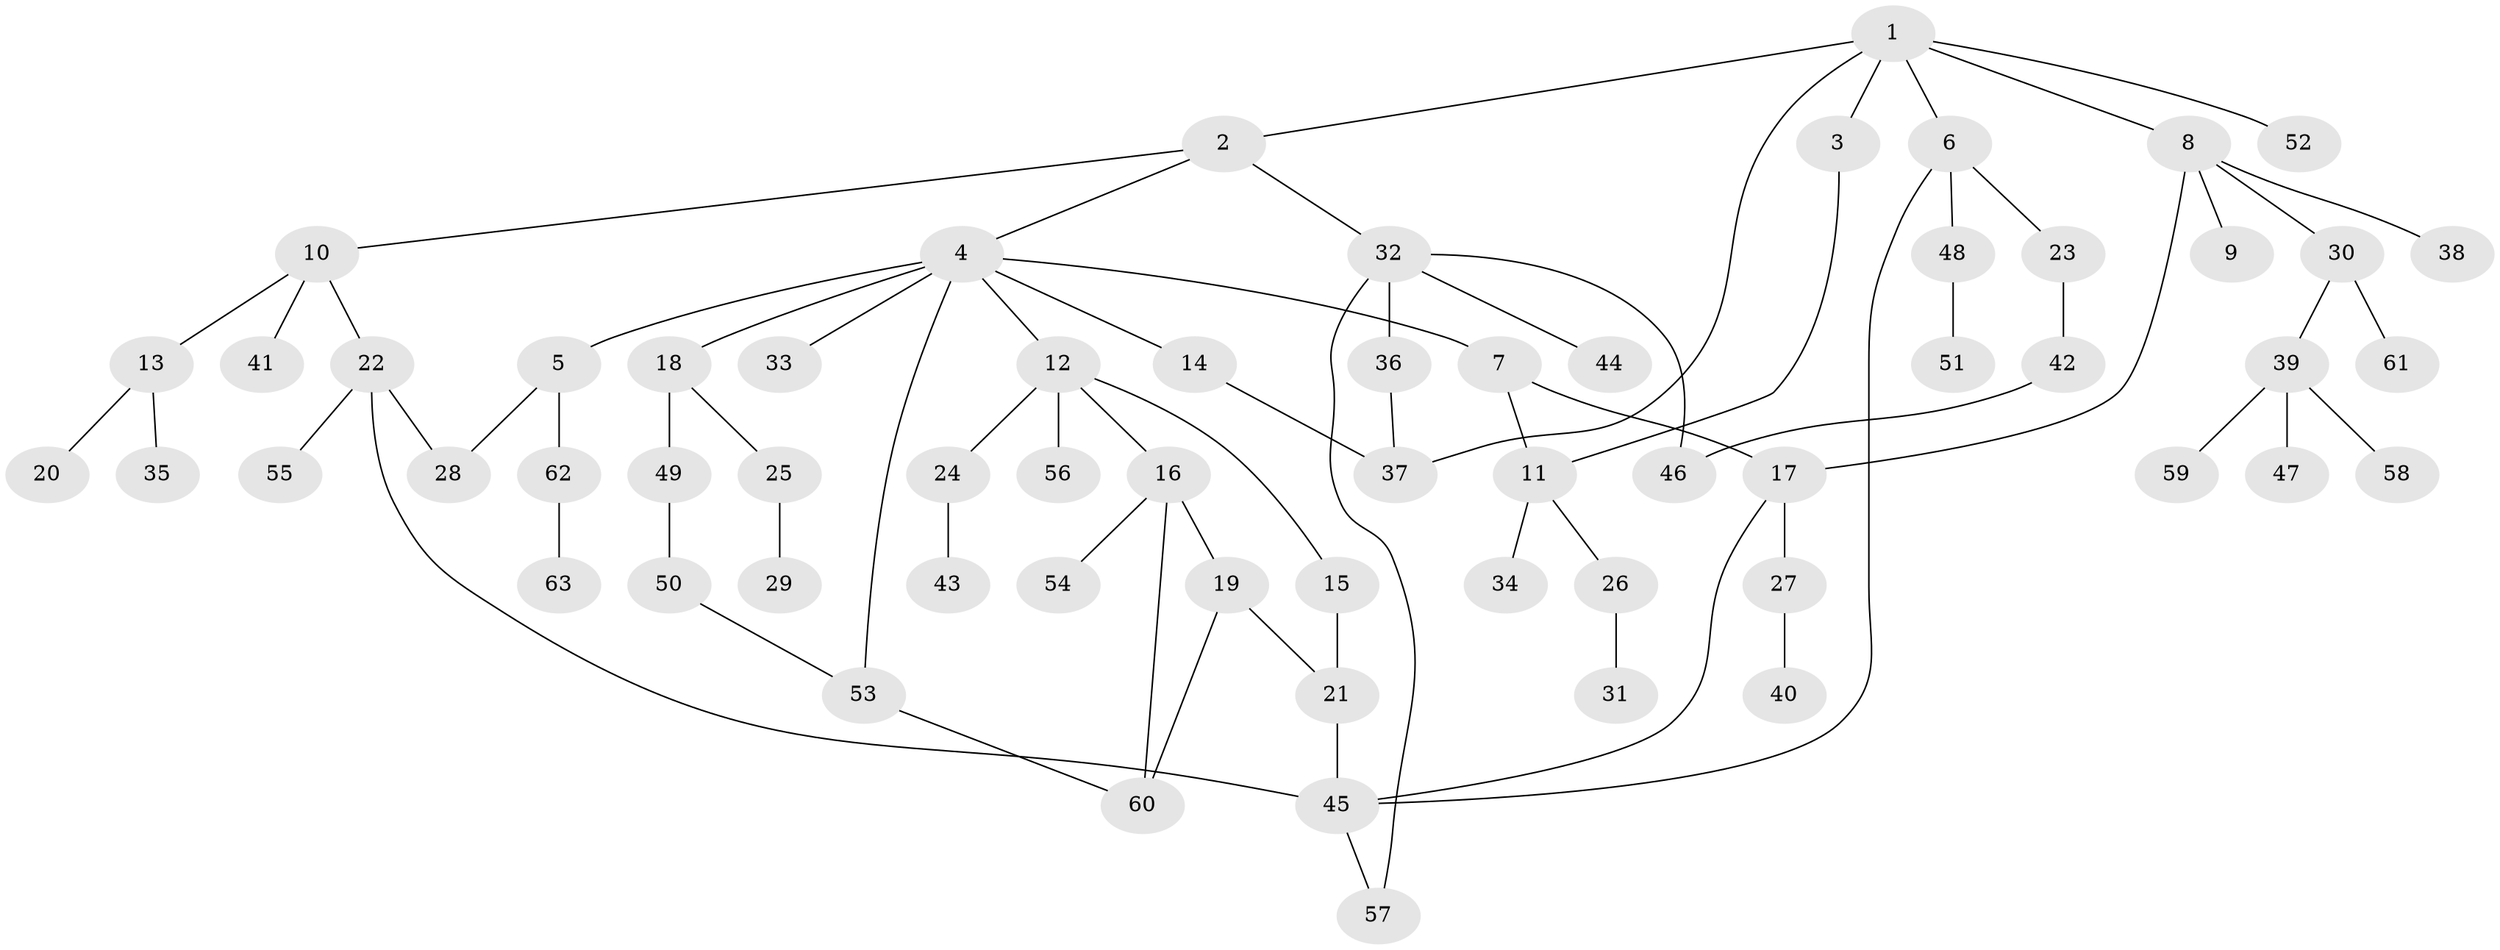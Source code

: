 // Generated by graph-tools (version 1.1) at 2025/25/03/09/25 03:25:34]
// undirected, 63 vertices, 76 edges
graph export_dot {
graph [start="1"]
  node [color=gray90,style=filled];
  1;
  2;
  3;
  4;
  5;
  6;
  7;
  8;
  9;
  10;
  11;
  12;
  13;
  14;
  15;
  16;
  17;
  18;
  19;
  20;
  21;
  22;
  23;
  24;
  25;
  26;
  27;
  28;
  29;
  30;
  31;
  32;
  33;
  34;
  35;
  36;
  37;
  38;
  39;
  40;
  41;
  42;
  43;
  44;
  45;
  46;
  47;
  48;
  49;
  50;
  51;
  52;
  53;
  54;
  55;
  56;
  57;
  58;
  59;
  60;
  61;
  62;
  63;
  1 -- 2;
  1 -- 3;
  1 -- 6;
  1 -- 8;
  1 -- 52;
  1 -- 37;
  2 -- 4;
  2 -- 10;
  2 -- 32;
  3 -- 11;
  4 -- 5;
  4 -- 7;
  4 -- 12;
  4 -- 14;
  4 -- 18;
  4 -- 33;
  4 -- 53;
  5 -- 62;
  5 -- 28;
  6 -- 23;
  6 -- 48;
  6 -- 45;
  7 -- 11;
  7 -- 17;
  8 -- 9;
  8 -- 30;
  8 -- 38;
  8 -- 17;
  10 -- 13;
  10 -- 22;
  10 -- 41;
  11 -- 26;
  11 -- 34;
  12 -- 15;
  12 -- 16;
  12 -- 24;
  12 -- 56;
  13 -- 20;
  13 -- 35;
  14 -- 37;
  15 -- 21;
  16 -- 19;
  16 -- 54;
  16 -- 60;
  17 -- 27;
  17 -- 45;
  18 -- 25;
  18 -- 49;
  19 -- 21;
  19 -- 60;
  21 -- 45;
  22 -- 28;
  22 -- 45;
  22 -- 55;
  23 -- 42;
  24 -- 43;
  25 -- 29;
  26 -- 31;
  27 -- 40;
  30 -- 39;
  30 -- 61;
  32 -- 36;
  32 -- 44;
  32 -- 46;
  32 -- 57;
  36 -- 37;
  39 -- 47;
  39 -- 58;
  39 -- 59;
  42 -- 46;
  45 -- 57;
  48 -- 51;
  49 -- 50;
  50 -- 53;
  53 -- 60;
  62 -- 63;
}
